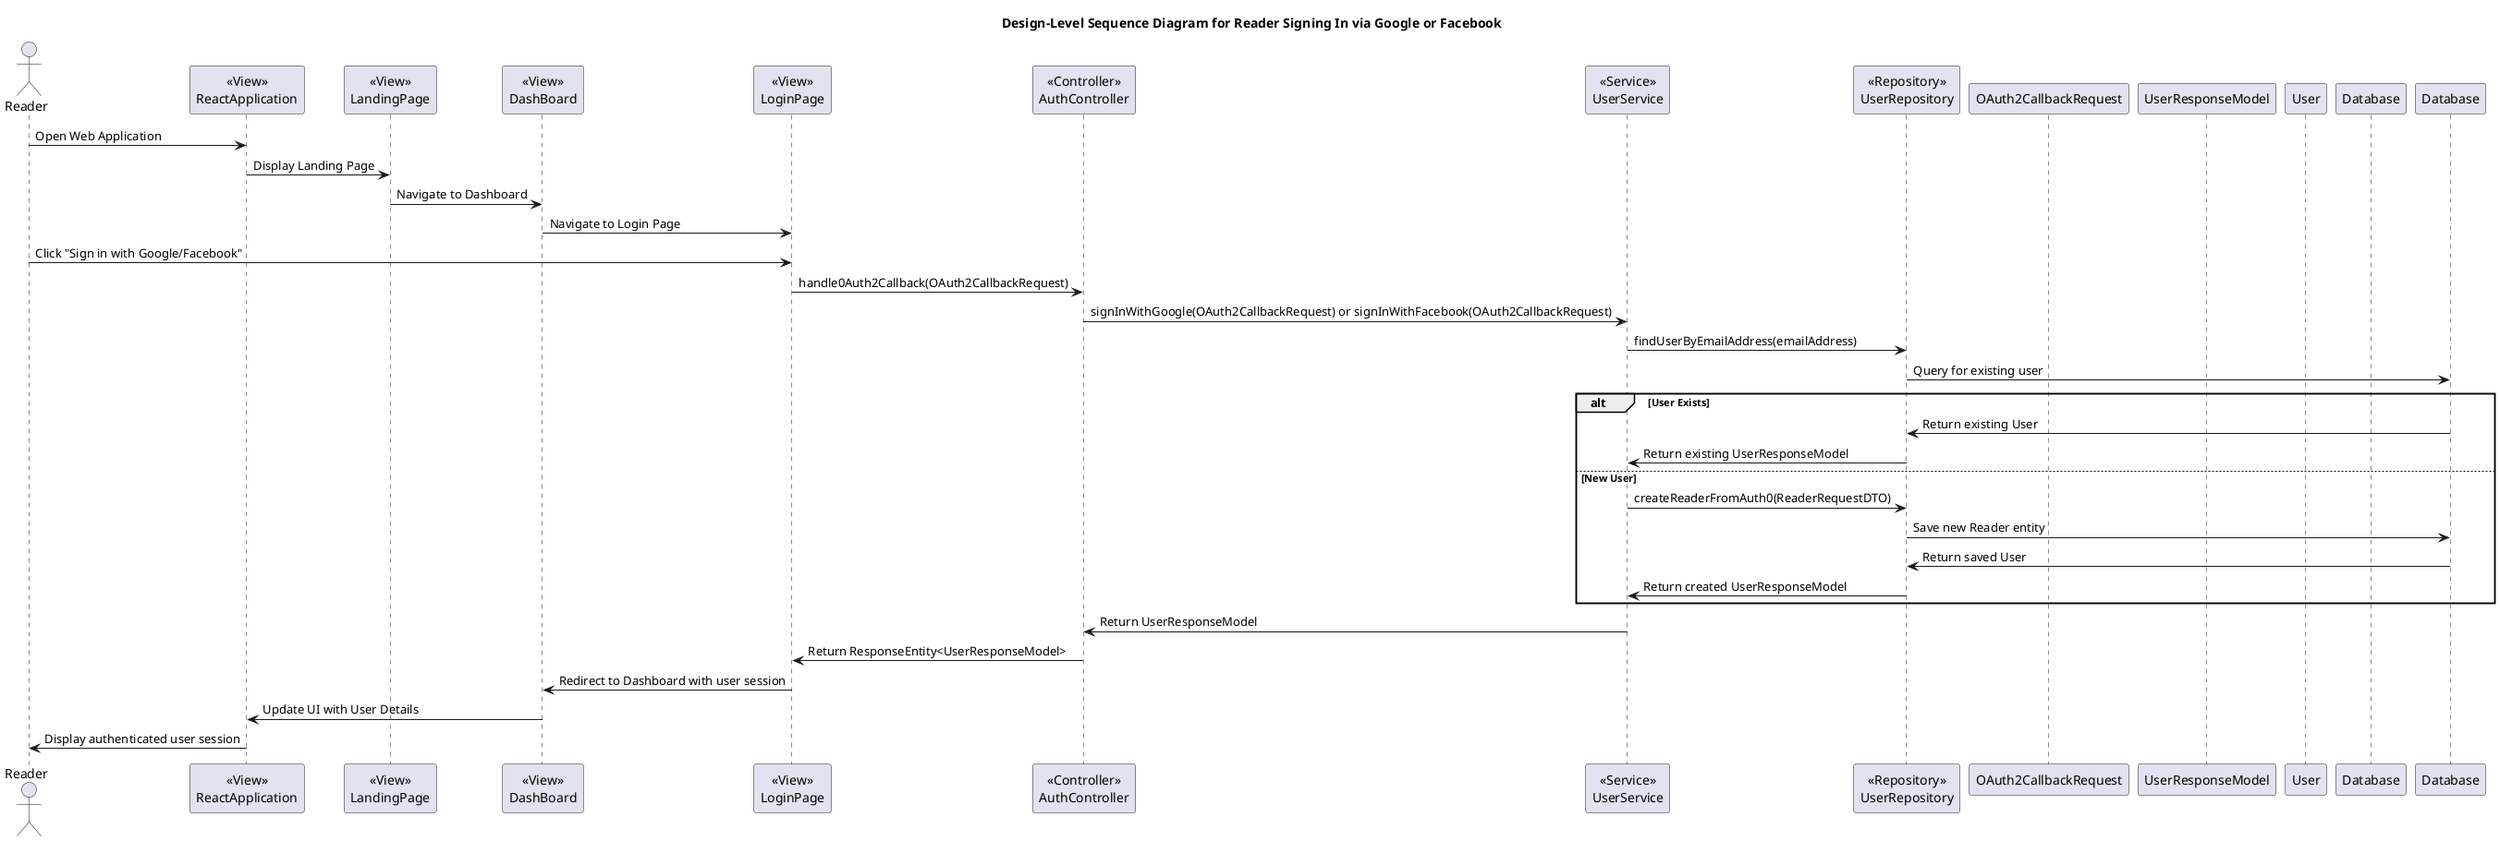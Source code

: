 @startuml

title Design-Level Sequence Diagram for Reader Signing In via Google or Facebook

actor Reader
participant ReactApplication as "<<View>>\nReactApplication"
participant LandingPage as "<<View>>\nLandingPage"
participant DashBoard as "<<View>>\nDashBoard"
participant LoginPage as "<<View>>\nLoginPage"
participant AuthController as "<<Controller>>\nAuthController"
participant UserService as "<<Service>>\nUserService"
participant UserRepository as "<<Repository>>\nUserRepository"
participant "OAuth2CallbackRequest" as DTO
participant "UserResponseModel" as Model
participant "User" as Entity
participant "Database" as DB

Reader -> ReactApplication : Open Web Application
ReactApplication -> LandingPage : Display Landing Page
LandingPage -> DashBoard : Navigate to Dashboard
DashBoard -> LoginPage : Navigate to Login Page
Reader -> LoginPage : Click "Sign in with Google/Facebook"

LoginPage -> AuthController : handle0Auth2Callback(OAuth2CallbackRequest)
AuthController -> UserService : signInWithGoogle(OAuth2CallbackRequest) or signInWithFacebook(OAuth2CallbackRequest)
UserService -> UserRepository : findUserByEmailAddress(emailAddress)
UserRepository -> Database : Query for existing user

alt User Exists
    Database -> UserRepository : Return existing User
    UserRepository -> UserService : Return existing UserResponseModel
else New User
    UserService -> UserRepository : createReaderFromAuth0(ReaderRequestDTO)
    UserRepository -> Database : Save new Reader entity
    Database -> UserRepository : Return saved User
    UserRepository -> UserService : Return created UserResponseModel
end

UserService -> AuthController : Return UserResponseModel
AuthController -> LoginPage : Return ResponseEntity<UserResponseModel>
LoginPage -> DashBoard : Redirect to Dashboard with user session
DashBoard -> ReactApplication : Update UI with User Details
ReactApplication -> Reader : Display authenticated user session

@enduml

